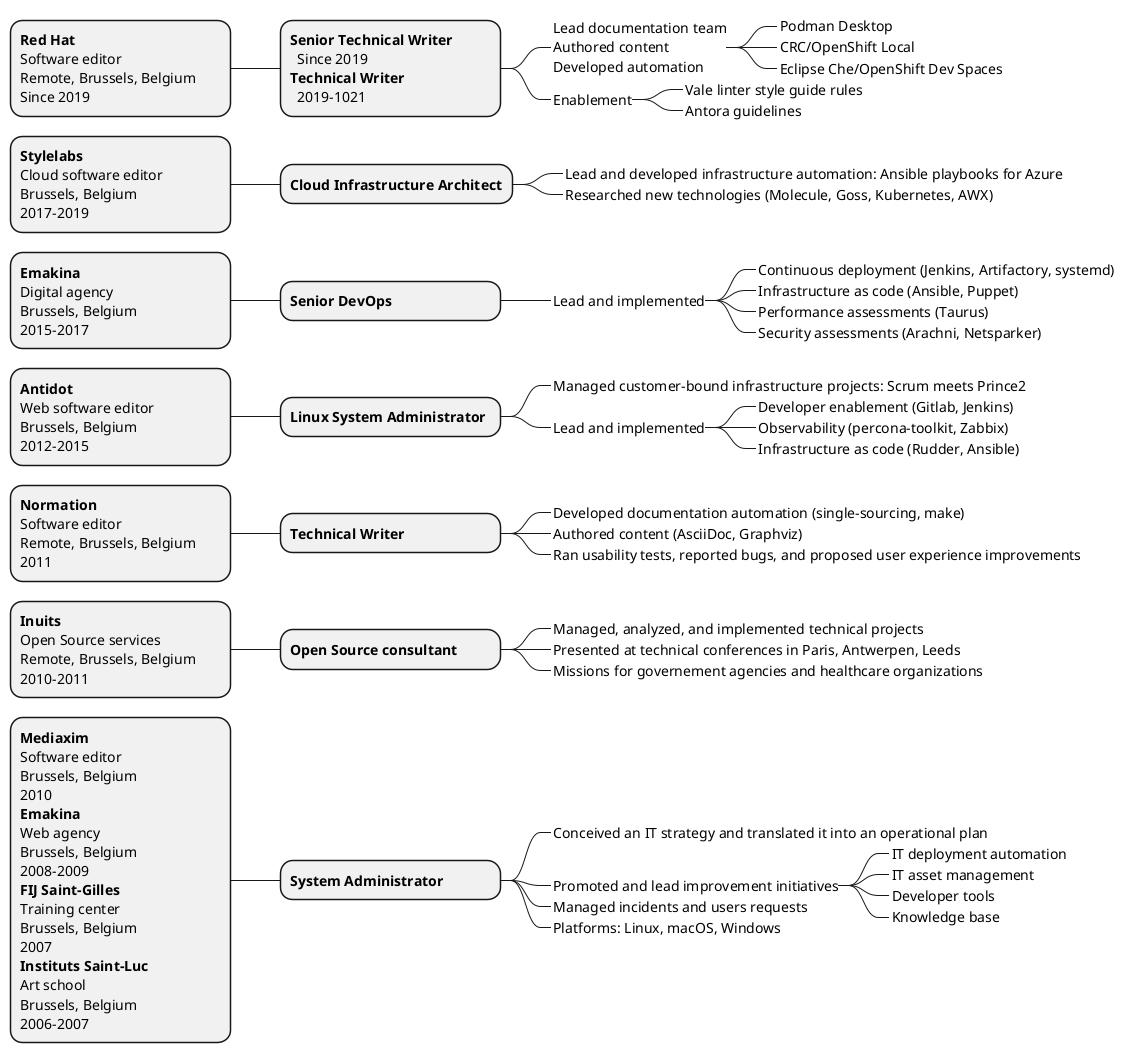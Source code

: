 @startmindmap experience
'!theme toy
<style>
rootNode {
    MinimumWidth 220
    MaximumWidth 220
}
node {
    MinimumWidth 220
    MaximumWidth 220
}
boxless {
    MaximumWidth 600
}
</style>

*:<b>Red Hat</b>
Software editor
Remote, Brussels, Belgium
Since 2019;
**:<b>Senior Technical Writer</b>
  Since 2019
<b>Technical Writer</b>
  2019-1021;
***_ Lead documentation team\nAuthored content \nDeveloped automation
****_ Podman Desktop
****_ CRC/OpenShift Local
****_ Eclipse Che/OpenShift Dev Spaces
***_ Enablement
****_ Vale linter style guide rules
****_ Antora guidelines

*:<b>Stylelabs</b>
Cloud software editor
Brussels, Belgium
2017-2019;
** <b>Cloud Infrastructure Architect</b>
***_ Lead and developed infrastructure automation: Ansible playbooks for Azure
***_ Researched new technologies (Molecule, Goss, Kubernetes, AWX)

*:<b>Emakina</b>
Digital agency
Brussels, Belgium
2015-2017;
** <b>Senior DevOps</b>
***_ Lead and implemented
****_ Continuous deployment (Jenkins, Artifactory, systemd)
****_ Infrastructure as code (Ansible, Puppet)
****_ Performance assessments (Taurus)
****_ Security assessments (Arachni, Netsparker)

* <b>Antidot</b> \nWeb software editor \nBrussels, Belgium \n2012-2015
** <b>Linux System Administrator</b>
'note right
***_ Managed customer-bound infrastructure projects: Scrum meets Prince2
***_ Lead and implemented
****_ Developer enablement (Gitlab, Jenkins)
****_ Observability (percona-toolkit, Zabbix)
****_ Infrastructure as code (Rudder, Ansible)

* <b>Normation</b> \nSoftware editor \nRemote, Brussels, Belgium \n2011
** <b>Technical Writer</b>
***_ Developed documentation automation (single-sourcing, make)
***_ Authored content (AsciiDoc, Graphviz)
***_ Ran usability tests, reported bugs, and proposed user experience improvements

* <b>Inuits</b> \nOpen Source services \nRemote, Brussels, Belgium \n2010-2011
** <b>Open Source consultant</b>
***_ Managed, analyzed, and implemented technical projects
***_ Presented at technical conferences in Paris, Antwerpen, Leeds
***_ Missions for governement agencies and healthcare organizations

*:<b>Mediaxim</b>
Software editor
Brussels, Belgium
2010
<b>Emakina</b>
Web agency
Brussels, Belgium
2008-2009
<b>FIJ Saint-Gilles</b>
Training center
Brussels, Belgium
2007
<b>Instituts Saint-Luc</b>
Art school
Brussels, Belgium
2006-2007;
** <b>System Administrator</b>
***_ Conceived an IT strategy and translated it into an operational plan
***_ Promoted and lead improvement initiatives
****_ IT deployment automation
****_ IT asset management
****_ Developer tools
****_ Knowledge base
***_ Managed incidents and users requests
***_ Platforms: Linux, macOS, Windows

@endmindmap
